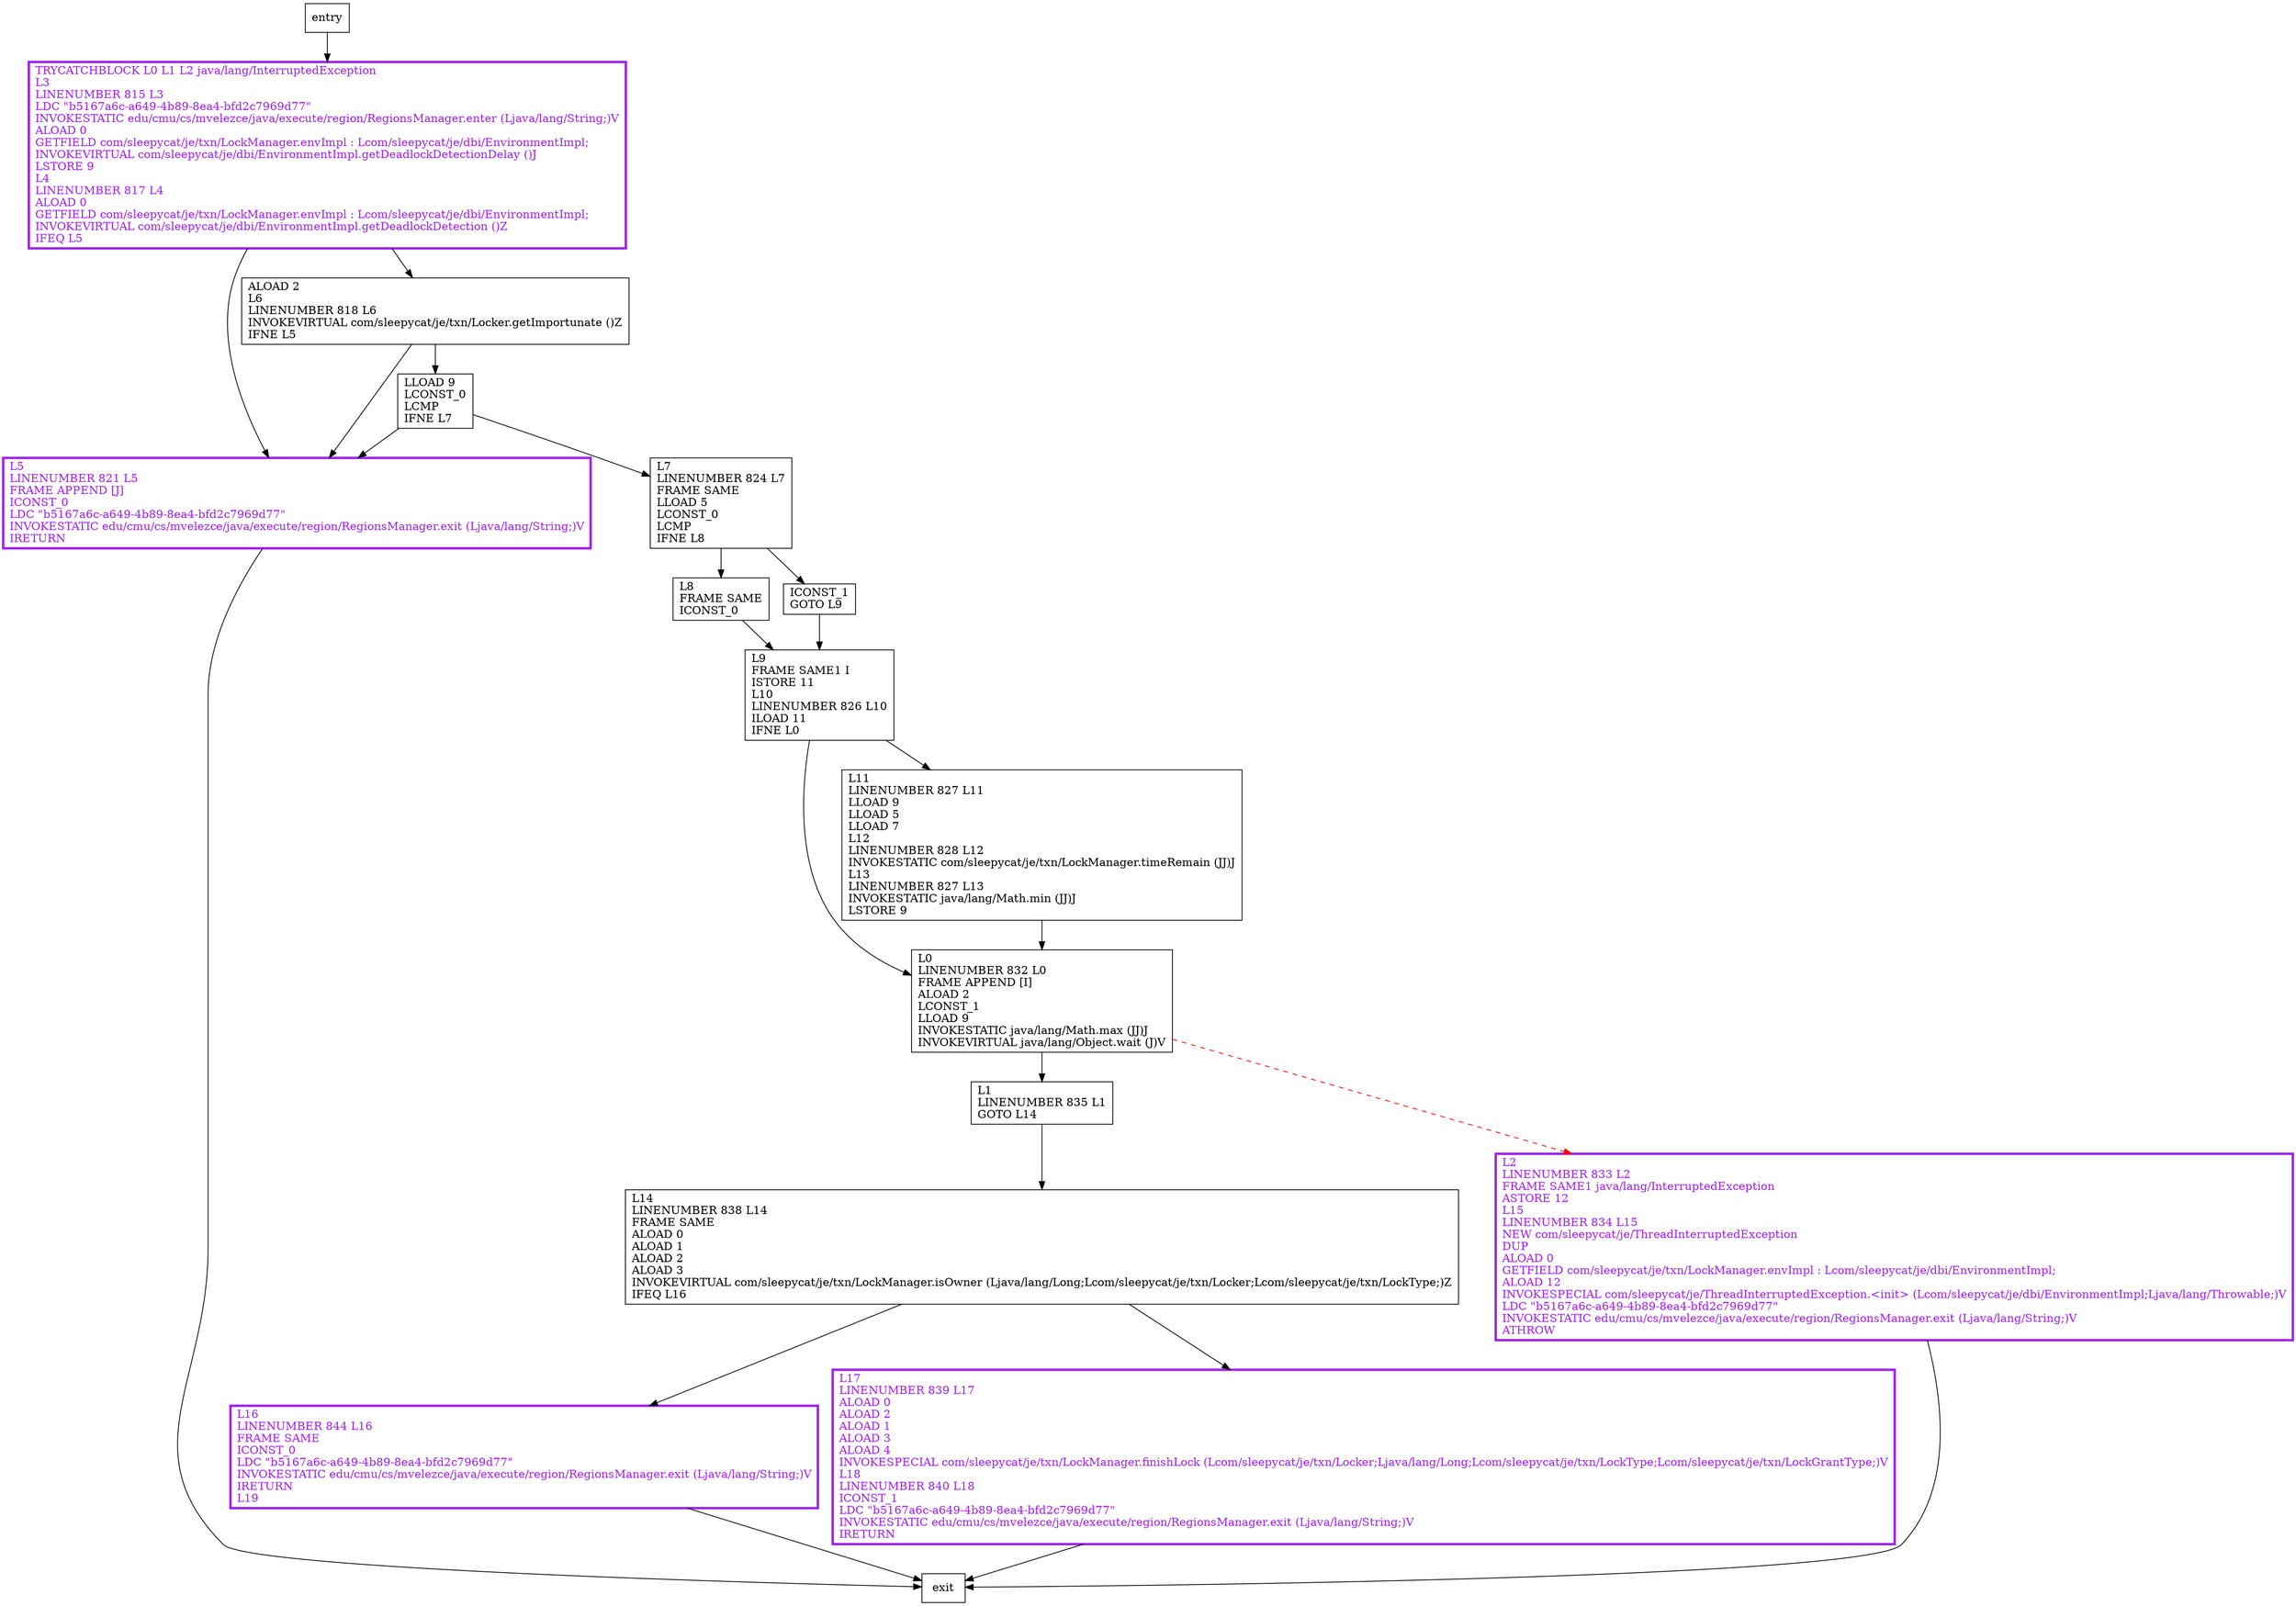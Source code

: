 digraph performDeadlockDetectionDelay {
node [shape=record];
2049068931 [label="L0\lLINENUMBER 832 L0\lFRAME APPEND [I]\lALOAD 2\lLCONST_1\lLLOAD 9\lINVOKESTATIC java/lang/Math.max (JJ)J\lINVOKEVIRTUAL java/lang/Object.wait (J)V\l"];
308396153 [label="L5\lLINENUMBER 821 L5\lFRAME APPEND [J]\lICONST_0\lLDC \"b5167a6c-a649-4b89-8ea4-bfd2c7969d77\"\lINVOKESTATIC edu/cmu/cs/mvelezce/java/execute/region/RegionsManager.exit (Ljava/lang/String;)V\lIRETURN\l"];
96118944 [label="L1\lLINENUMBER 835 L1\lGOTO L14\l"];
1142969582 [label="L2\lLINENUMBER 833 L2\lFRAME SAME1 java/lang/InterruptedException\lASTORE 12\lL15\lLINENUMBER 834 L15\lNEW com/sleepycat/je/ThreadInterruptedException\lDUP\lALOAD 0\lGETFIELD com/sleepycat/je/txn/LockManager.envImpl : Lcom/sleepycat/je/dbi/EnvironmentImpl;\lALOAD 12\lINVOKESPECIAL com/sleepycat/je/ThreadInterruptedException.\<init\> (Lcom/sleepycat/je/dbi/EnvironmentImpl;Ljava/lang/Throwable;)V\lLDC \"b5167a6c-a649-4b89-8ea4-bfd2c7969d77\"\lINVOKESTATIC edu/cmu/cs/mvelezce/java/execute/region/RegionsManager.exit (Ljava/lang/String;)V\lATHROW\l"];
1787056920 [label="L9\lFRAME SAME1 I\lISTORE 11\lL10\lLINENUMBER 826 L10\lILOAD 11\lIFNE L0\l"];
76496558 [label="L7\lLINENUMBER 824 L7\lFRAME SAME\lLLOAD 5\lLCONST_0\lLCMP\lIFNE L8\l"];
1084956838 [label="L8\lFRAME SAME\lICONST_0\l"];
131539918 [label="TRYCATCHBLOCK L0 L1 L2 java/lang/InterruptedException\lL3\lLINENUMBER 815 L3\lLDC \"b5167a6c-a649-4b89-8ea4-bfd2c7969d77\"\lINVOKESTATIC edu/cmu/cs/mvelezce/java/execute/region/RegionsManager.enter (Ljava/lang/String;)V\lALOAD 0\lGETFIELD com/sleepycat/je/txn/LockManager.envImpl : Lcom/sleepycat/je/dbi/EnvironmentImpl;\lINVOKEVIRTUAL com/sleepycat/je/dbi/EnvironmentImpl.getDeadlockDetectionDelay ()J\lLSTORE 9\lL4\lLINENUMBER 817 L4\lALOAD 0\lGETFIELD com/sleepycat/je/txn/LockManager.envImpl : Lcom/sleepycat/je/dbi/EnvironmentImpl;\lINVOKEVIRTUAL com/sleepycat/je/dbi/EnvironmentImpl.getDeadlockDetection ()Z\lIFEQ L5\l"];
1557484226 [label="ICONST_1\lGOTO L9\l"];
1120834877 [label="LLOAD 9\lLCONST_0\lLCMP\lIFNE L7\l"];
2060965623 [label="ALOAD 2\lL6\lLINENUMBER 818 L6\lINVOKEVIRTUAL com/sleepycat/je/txn/Locker.getImportunate ()Z\lIFNE L5\l"];
386103976 [label="L11\lLINENUMBER 827 L11\lLLOAD 9\lLLOAD 5\lLLOAD 7\lL12\lLINENUMBER 828 L12\lINVOKESTATIC com/sleepycat/je/txn/LockManager.timeRemain (JJ)J\lL13\lLINENUMBER 827 L13\lINVOKESTATIC java/lang/Math.min (JJ)J\lLSTORE 9\l"];
819283507 [label="L16\lLINENUMBER 844 L16\lFRAME SAME\lICONST_0\lLDC \"b5167a6c-a649-4b89-8ea4-bfd2c7969d77\"\lINVOKESTATIC edu/cmu/cs/mvelezce/java/execute/region/RegionsManager.exit (Ljava/lang/String;)V\lIRETURN\lL19\l"];
238339838 [label="L14\lLINENUMBER 838 L14\lFRAME SAME\lALOAD 0\lALOAD 1\lALOAD 2\lALOAD 3\lINVOKEVIRTUAL com/sleepycat/je/txn/LockManager.isOwner (Ljava/lang/Long;Lcom/sleepycat/je/txn/Locker;Lcom/sleepycat/je/txn/LockType;)Z\lIFEQ L16\l"];
2013386424 [label="L17\lLINENUMBER 839 L17\lALOAD 0\lALOAD 2\lALOAD 1\lALOAD 3\lALOAD 4\lINVOKESPECIAL com/sleepycat/je/txn/LockManager.finishLock (Lcom/sleepycat/je/txn/Locker;Ljava/lang/Long;Lcom/sleepycat/je/txn/LockType;Lcom/sleepycat/je/txn/LockGrantType;)V\lL18\lLINENUMBER 840 L18\lICONST_1\lLDC \"b5167a6c-a649-4b89-8ea4-bfd2c7969d77\"\lINVOKESTATIC edu/cmu/cs/mvelezce/java/execute/region/RegionsManager.exit (Ljava/lang/String;)V\lIRETURN\l"];
entry;
exit;
2049068931 -> 96118944
2049068931 -> 1142969582 [style=dashed, color=red]
308396153 -> exit
96118944 -> 238339838
1142969582 -> exit
1787056920 -> 2049068931
1787056920 -> 386103976
76496558 -> 1557484226
76496558 -> 1084956838
1084956838 -> 1787056920
entry -> 131539918
131539918 -> 308396153
131539918 -> 2060965623
1557484226 -> 1787056920
1120834877 -> 308396153
1120834877 -> 76496558
2060965623 -> 308396153
2060965623 -> 1120834877
386103976 -> 2049068931
819283507 -> exit
238339838 -> 819283507
238339838 -> 2013386424
2013386424 -> exit
308396153[fontcolor="purple", penwidth=3, color="purple"];
131539918[fontcolor="purple", penwidth=3, color="purple"];
1142969582[fontcolor="purple", penwidth=3, color="purple"];
819283507[fontcolor="purple", penwidth=3, color="purple"];
2013386424[fontcolor="purple", penwidth=3, color="purple"];
}
